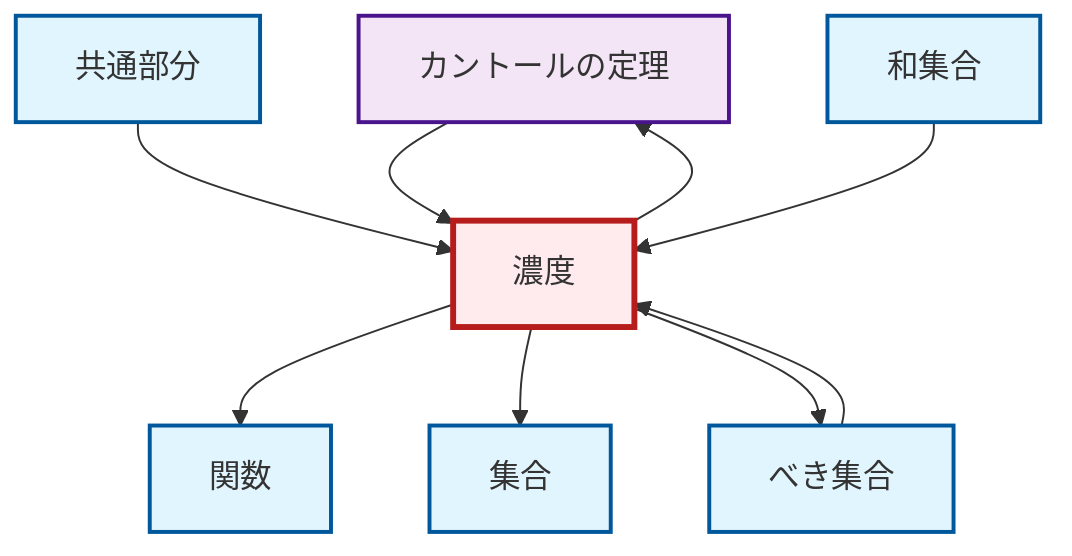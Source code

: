 graph TD
    classDef definition fill:#e1f5fe,stroke:#01579b,stroke-width:2px
    classDef theorem fill:#f3e5f5,stroke:#4a148c,stroke-width:2px
    classDef axiom fill:#fff3e0,stroke:#e65100,stroke-width:2px
    classDef example fill:#e8f5e9,stroke:#1b5e20,stroke-width:2px
    classDef current fill:#ffebee,stroke:#b71c1c,stroke-width:3px
    def-set["集合"]:::definition
    thm-cantor["カントールの定理"]:::theorem
    def-power-set["べき集合"]:::definition
    def-function["関数"]:::definition
    def-cardinality["濃度"]:::definition
    def-intersection["共通部分"]:::definition
    def-union["和集合"]:::definition
    def-intersection --> def-cardinality
    def-cardinality --> def-function
    thm-cantor --> def-cardinality
    def-cardinality --> def-set
    def-union --> def-cardinality
    def-power-set --> def-cardinality
    def-cardinality --> def-power-set
    def-cardinality --> thm-cantor
    class def-cardinality current